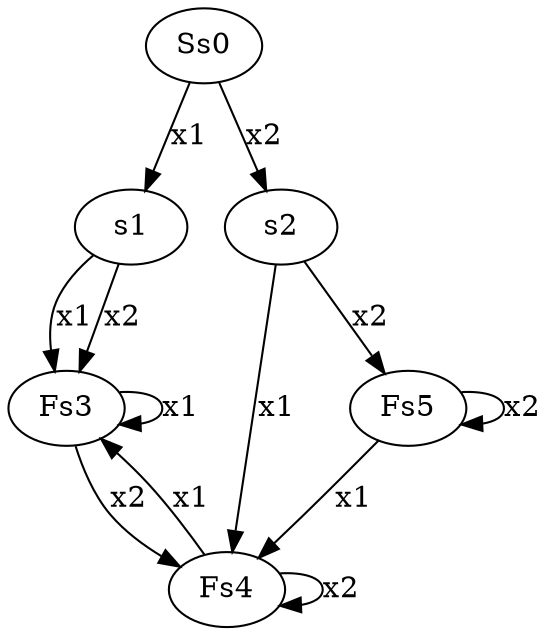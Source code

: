 digraph G {
0 [label=Ss0];
1 [label=s1];
2 [label=s2];
3 [label=Fs3];
4 [label=Fs4];
5 [label=Fs5];
0->1  [label=x1];
0->2  [label=x2];
1->3  [label=x1];
1->3  [label=x2];
2->4  [label=x1];
2->5  [label=x2];
3->3  [label=x1];
3->4  [label=x2];
4->3  [label=x1];
4->4  [label=x2];
5->4  [label=x1];
5->5  [label=x2];
}

